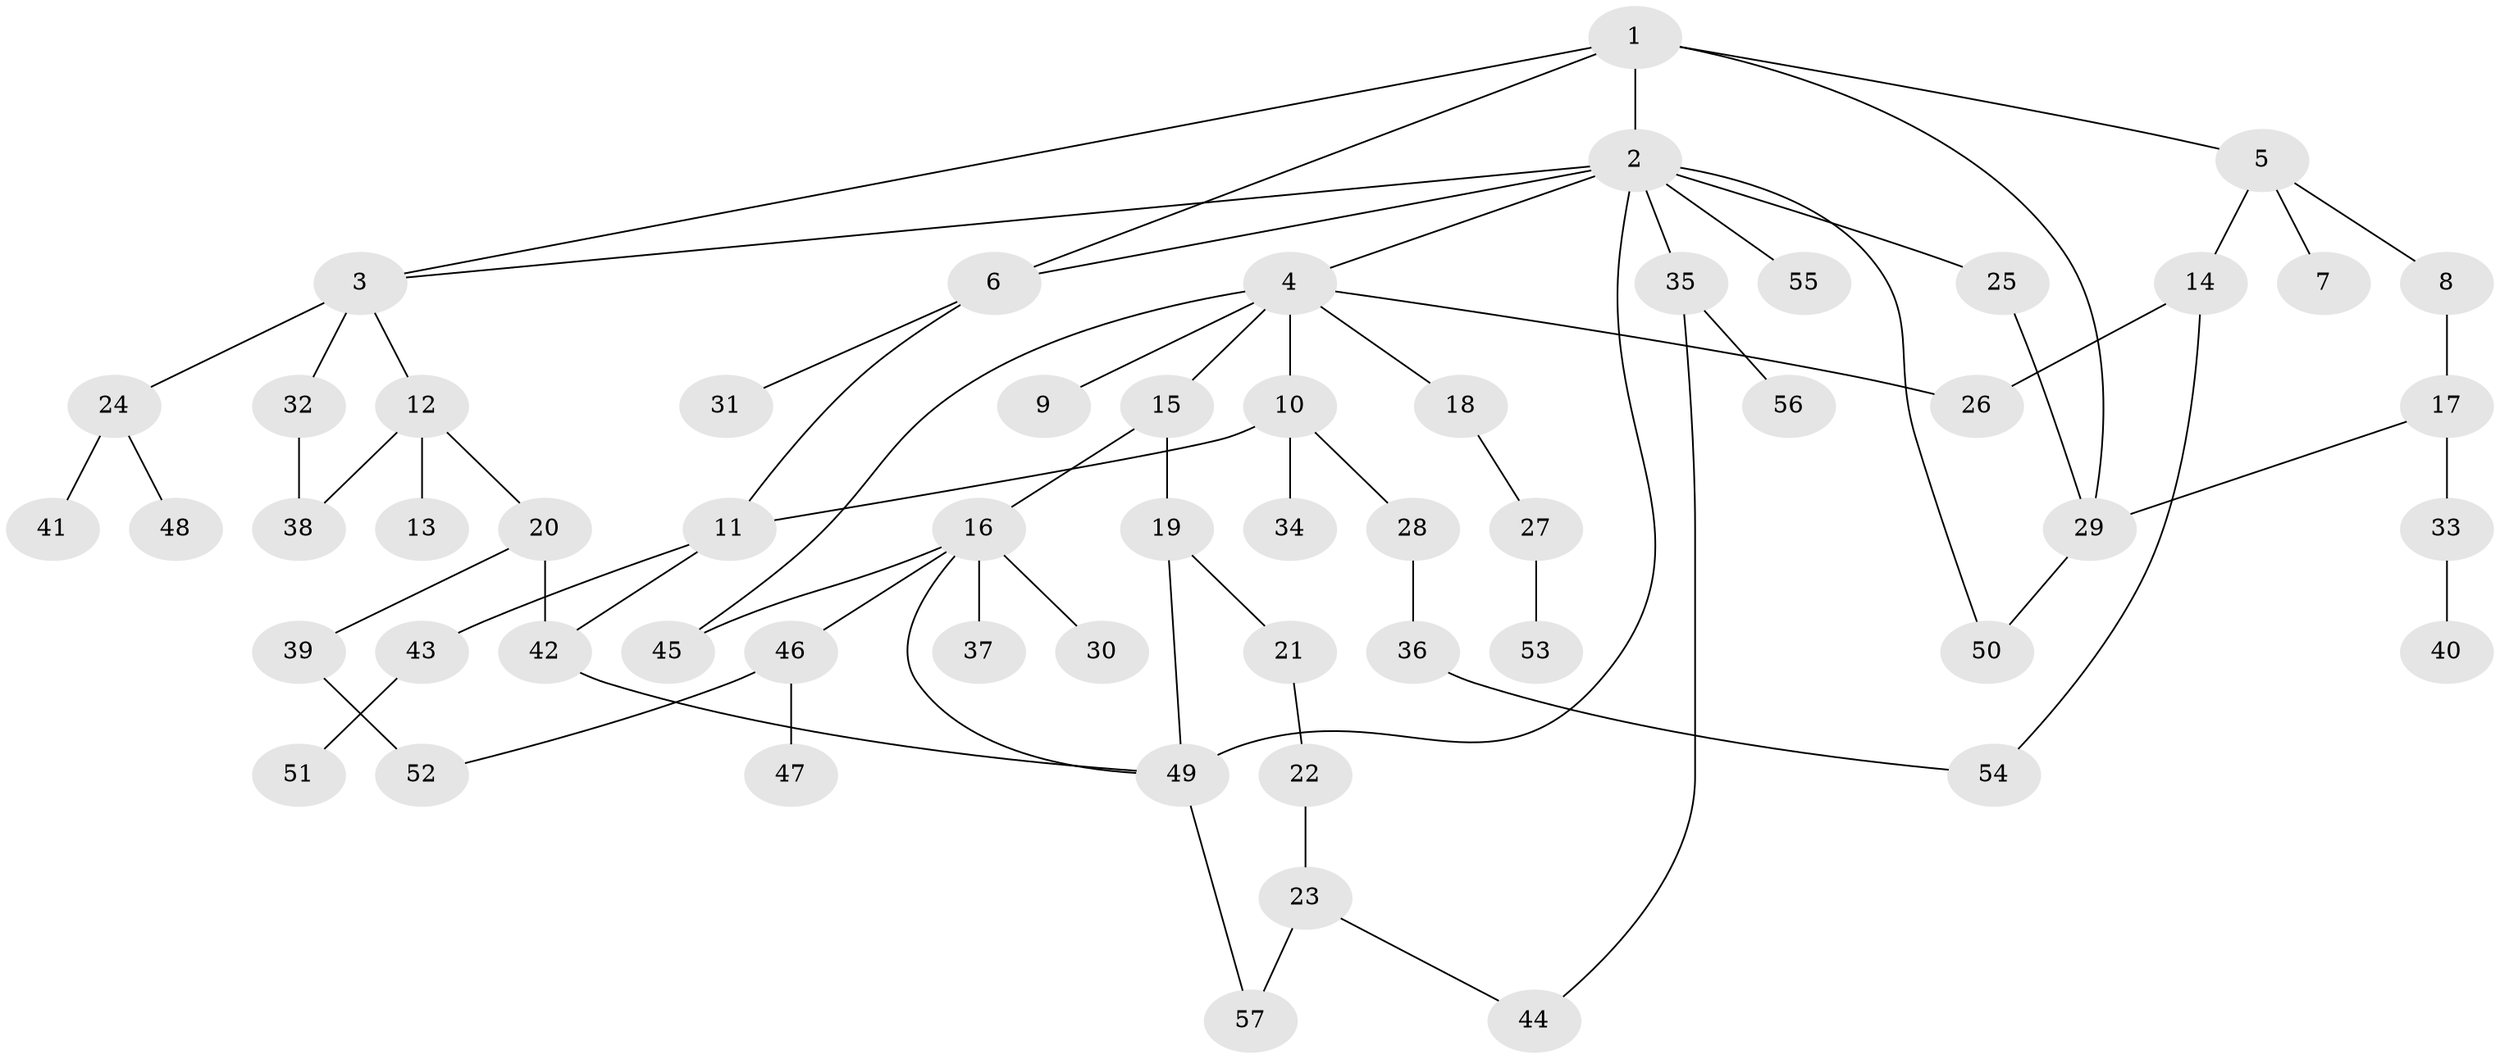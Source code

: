 // original degree distribution, {5: 0.07079646017699115, 4: 0.07964601769911504, 7: 0.008849557522123894, 2: 0.30973451327433627, 3: 0.19469026548672566, 1: 0.3274336283185841, 6: 0.008849557522123894}
// Generated by graph-tools (version 1.1) at 2025/34/03/09/25 02:34:04]
// undirected, 57 vertices, 73 edges
graph export_dot {
graph [start="1"]
  node [color=gray90,style=filled];
  1;
  2;
  3;
  4;
  5;
  6;
  7;
  8;
  9;
  10;
  11;
  12;
  13;
  14;
  15;
  16;
  17;
  18;
  19;
  20;
  21;
  22;
  23;
  24;
  25;
  26;
  27;
  28;
  29;
  30;
  31;
  32;
  33;
  34;
  35;
  36;
  37;
  38;
  39;
  40;
  41;
  42;
  43;
  44;
  45;
  46;
  47;
  48;
  49;
  50;
  51;
  52;
  53;
  54;
  55;
  56;
  57;
  1 -- 2 [weight=1.0];
  1 -- 3 [weight=1.0];
  1 -- 5 [weight=1.0];
  1 -- 6 [weight=1.0];
  1 -- 29 [weight=1.0];
  2 -- 3 [weight=1.0];
  2 -- 4 [weight=1.0];
  2 -- 6 [weight=1.0];
  2 -- 25 [weight=1.0];
  2 -- 35 [weight=1.0];
  2 -- 49 [weight=1.0];
  2 -- 50 [weight=1.0];
  2 -- 55 [weight=1.0];
  3 -- 12 [weight=1.0];
  3 -- 24 [weight=1.0];
  3 -- 32 [weight=2.0];
  4 -- 9 [weight=1.0];
  4 -- 10 [weight=1.0];
  4 -- 15 [weight=1.0];
  4 -- 18 [weight=1.0];
  4 -- 26 [weight=1.0];
  4 -- 45 [weight=1.0];
  5 -- 7 [weight=1.0];
  5 -- 8 [weight=1.0];
  5 -- 14 [weight=1.0];
  6 -- 11 [weight=1.0];
  6 -- 31 [weight=1.0];
  8 -- 17 [weight=3.0];
  10 -- 11 [weight=1.0];
  10 -- 28 [weight=1.0];
  10 -- 34 [weight=1.0];
  11 -- 42 [weight=1.0];
  11 -- 43 [weight=1.0];
  12 -- 13 [weight=1.0];
  12 -- 20 [weight=1.0];
  12 -- 38 [weight=1.0];
  14 -- 26 [weight=1.0];
  14 -- 54 [weight=1.0];
  15 -- 16 [weight=1.0];
  15 -- 19 [weight=1.0];
  16 -- 30 [weight=1.0];
  16 -- 37 [weight=2.0];
  16 -- 45 [weight=1.0];
  16 -- 46 [weight=1.0];
  16 -- 49 [weight=1.0];
  17 -- 29 [weight=1.0];
  17 -- 33 [weight=1.0];
  18 -- 27 [weight=1.0];
  19 -- 21 [weight=1.0];
  19 -- 49 [weight=1.0];
  20 -- 39 [weight=1.0];
  20 -- 42 [weight=2.0];
  21 -- 22 [weight=1.0];
  22 -- 23 [weight=1.0];
  23 -- 44 [weight=1.0];
  23 -- 57 [weight=1.0];
  24 -- 41 [weight=2.0];
  24 -- 48 [weight=1.0];
  25 -- 29 [weight=1.0];
  27 -- 53 [weight=1.0];
  28 -- 36 [weight=1.0];
  29 -- 50 [weight=1.0];
  32 -- 38 [weight=1.0];
  33 -- 40 [weight=1.0];
  35 -- 44 [weight=1.0];
  35 -- 56 [weight=1.0];
  36 -- 54 [weight=1.0];
  39 -- 52 [weight=2.0];
  42 -- 49 [weight=1.0];
  43 -- 51 [weight=1.0];
  46 -- 47 [weight=1.0];
  46 -- 52 [weight=1.0];
  49 -- 57 [weight=1.0];
}
